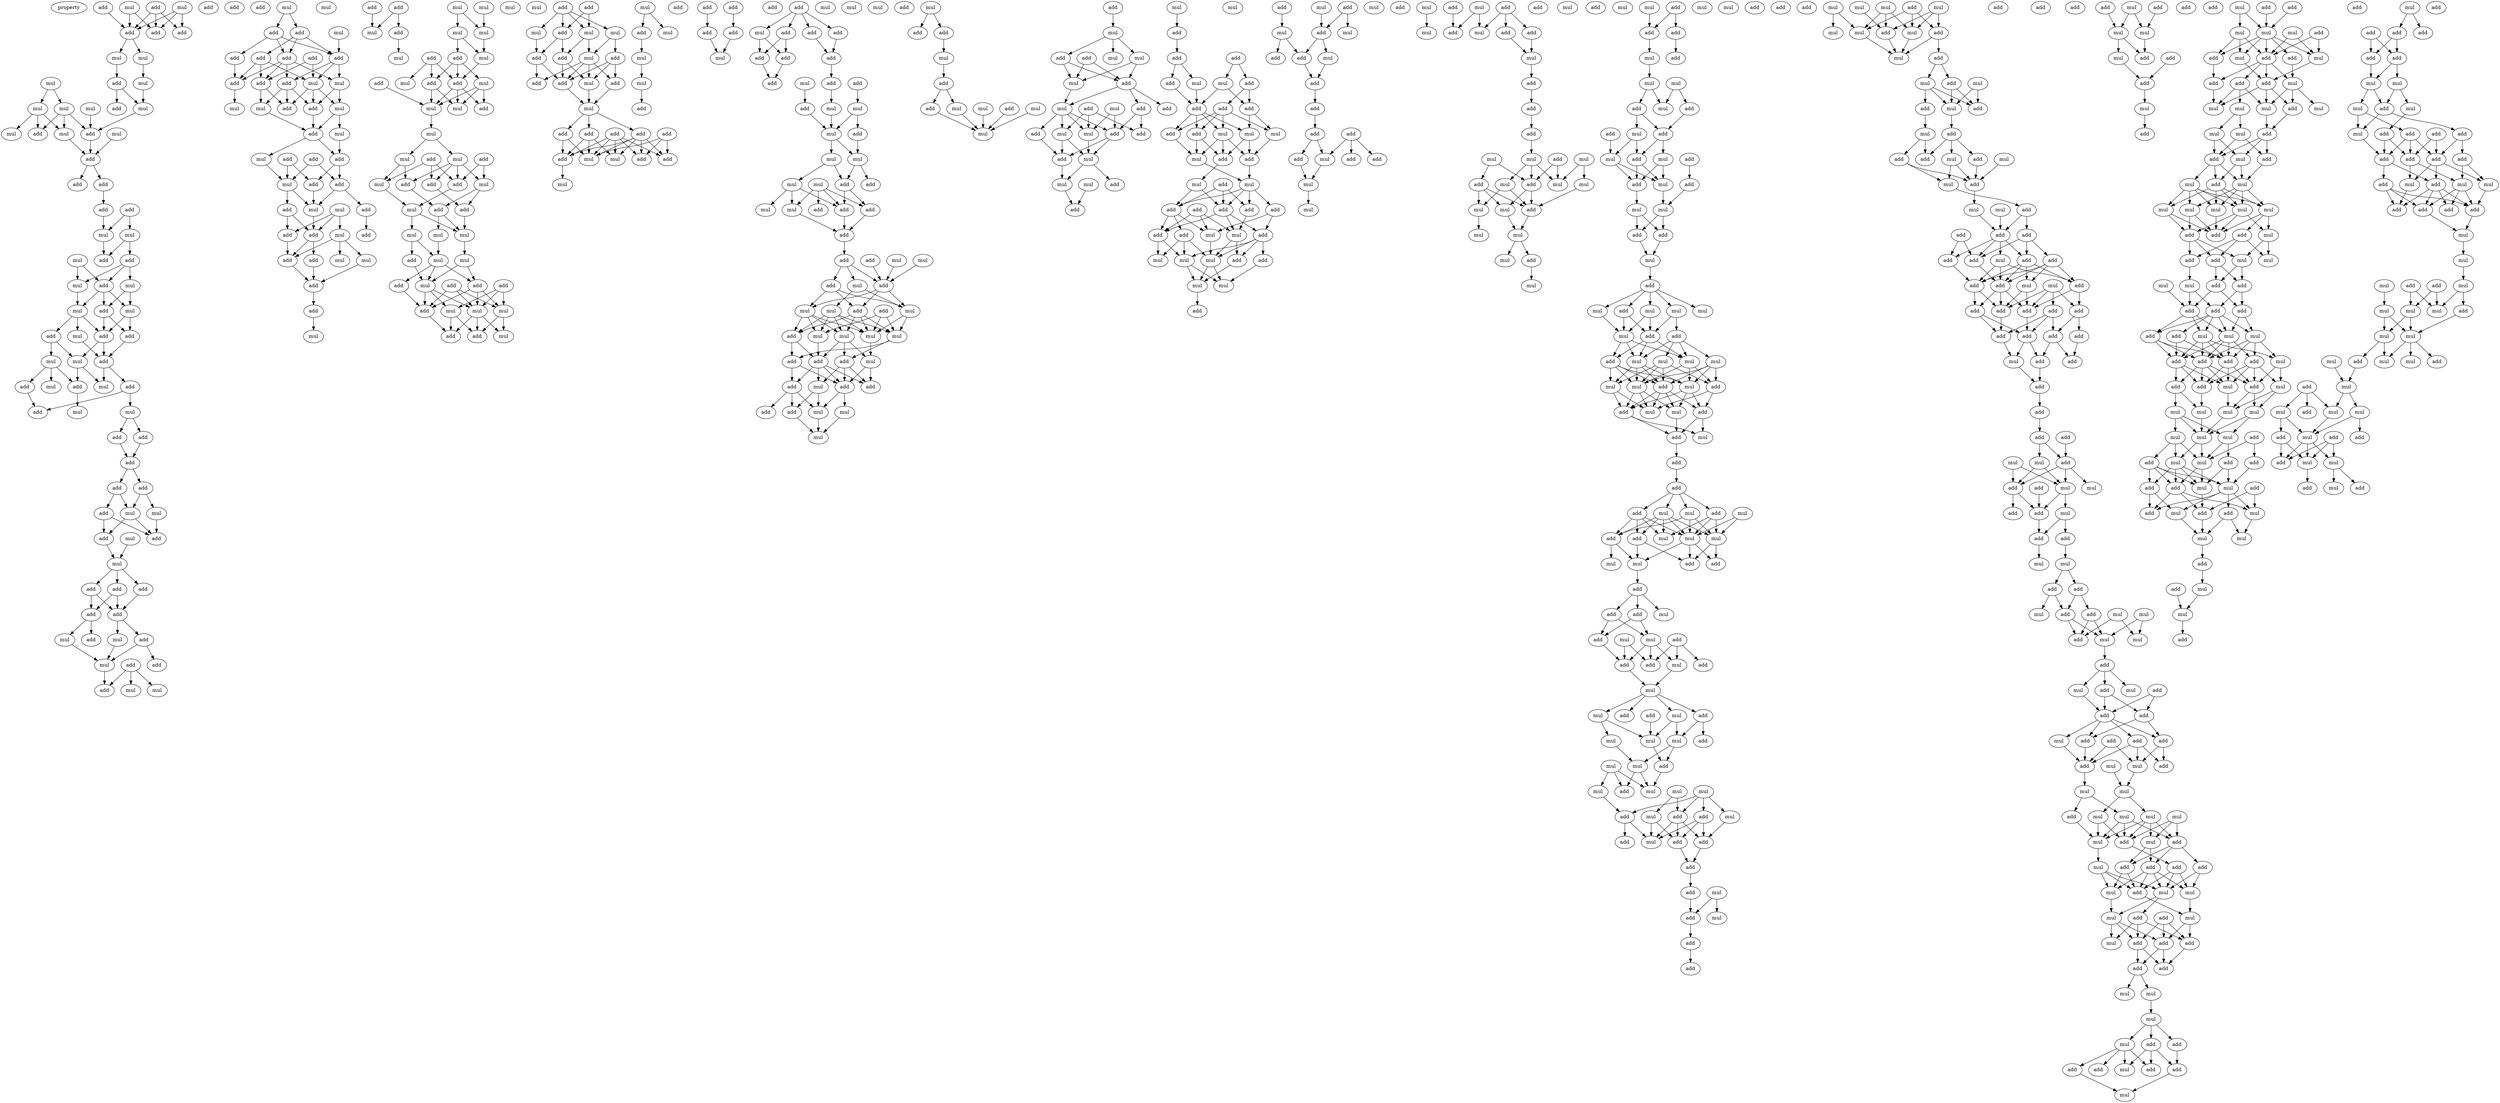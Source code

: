 digraph {
    node [fontcolor=black]
    property [mul=2,lf=1.3]
    0 [ label = mul ];
    1 [ label = mul ];
    2 [ label = add ];
    3 [ label = add ];
    4 [ label = add ];
    5 [ label = add ];
    6 [ label = add ];
    7 [ label = mul ];
    8 [ label = mul ];
    9 [ label = mul ];
    10 [ label = mul ];
    11 [ label = add ];
    12 [ label = mul ];
    13 [ label = mul ];
    14 [ label = mul ];
    15 [ label = mul ];
    16 [ label = add ];
    17 [ label = mul ];
    18 [ label = mul ];
    19 [ label = mul ];
    20 [ label = add ];
    21 [ label = add ];
    22 [ label = add ];
    23 [ label = add ];
    24 [ label = add ];
    25 [ label = add ];
    26 [ label = add ];
    27 [ label = add ];
    28 [ label = mul ];
    29 [ label = mul ];
    30 [ label = add ];
    31 [ label = add ];
    32 [ label = mul ];
    33 [ label = mul ];
    34 [ label = add ];
    35 [ label = mul ];
    36 [ label = add ];
    37 [ label = mul ];
    38 [ label = mul ];
    39 [ label = add ];
    40 [ label = add ];
    41 [ label = mul ];
    42 [ label = add ];
    43 [ label = mul ];
    44 [ label = mul ];
    45 [ label = add ];
    46 [ label = mul ];
    47 [ label = add ];
    48 [ label = mul ];
    49 [ label = add ];
    50 [ label = add ];
    51 [ label = add ];
    52 [ label = mul ];
    53 [ label = mul ];
    54 [ label = add ];
    55 [ label = add ];
    56 [ label = add ];
    57 [ label = add ];
    58 [ label = add ];
    59 [ label = mul ];
    60 [ label = add ];
    61 [ label = mul ];
    62 [ label = mul ];
    63 [ label = add ];
    64 [ label = add ];
    65 [ label = mul ];
    66 [ label = add ];
    67 [ label = add ];
    68 [ label = add ];
    69 [ label = add ];
    70 [ label = add ];
    71 [ label = mul ];
    72 [ label = add ];
    73 [ label = mul ];
    74 [ label = add ];
    75 [ label = add ];
    76 [ label = mul ];
    77 [ label = add ];
    78 [ label = mul ];
    79 [ label = add ];
    80 [ label = add ];
    81 [ label = mul ];
    82 [ label = add ];
    83 [ label = mul ];
    84 [ label = add ];
    85 [ label = mul ];
    86 [ label = add ];
    87 [ label = add ];
    88 [ label = add ];
    89 [ label = add ];
    90 [ label = add ];
    91 [ label = add ];
    92 [ label = add ];
    93 [ label = mul ];
    94 [ label = add ];
    95 [ label = mul ];
    96 [ label = add ];
    97 [ label = add ];
    98 [ label = mul ];
    99 [ label = add ];
    100 [ label = mul ];
    101 [ label = mul ];
    102 [ label = add ];
    103 [ label = mul ];
    104 [ label = add ];
    105 [ label = add ];
    106 [ label = mul ];
    107 [ label = add ];
    108 [ label = add ];
    109 [ label = add ];
    110 [ label = mul ];
    111 [ label = mul ];
    112 [ label = mul ];
    113 [ label = add ];
    114 [ label = add ];
    115 [ label = mul ];
    116 [ label = add ];
    117 [ label = add ];
    118 [ label = add ];
    119 [ label = mul ];
    120 [ label = mul ];
    121 [ label = add ];
    122 [ label = add ];
    123 [ label = mul ];
    124 [ label = add ];
    125 [ label = add ];
    126 [ label = add ];
    127 [ label = add ];
    128 [ label = mul ];
    129 [ label = add ];
    130 [ label = mul ];
    131 [ label = mul ];
    132 [ label = mul ];
    133 [ label = mul ];
    134 [ label = mul ];
    135 [ label = mul ];
    136 [ label = mul ];
    137 [ label = mul ];
    138 [ label = add ];
    139 [ label = add ];
    140 [ label = mul ];
    141 [ label = mul ];
    142 [ label = add ];
    143 [ label = add ];
    144 [ label = add ];
    145 [ label = mul ];
    146 [ label = mul ];
    147 [ label = add ];
    148 [ label = mul ];
    149 [ label = add ];
    150 [ label = add ];
    151 [ label = mul ];
    152 [ label = mul ];
    153 [ label = add ];
    154 [ label = add ];
    155 [ label = mul ];
    156 [ label = mul ];
    157 [ label = add ];
    158 [ label = mul ];
    159 [ label = add ];
    160 [ label = add ];
    161 [ label = mul ];
    162 [ label = mul ];
    163 [ label = mul ];
    164 [ label = mul ];
    165 [ label = add ];
    166 [ label = mul ];
    167 [ label = add ];
    168 [ label = add ];
    169 [ label = mul ];
    170 [ label = add ];
    171 [ label = add ];
    172 [ label = add ];
    173 [ label = mul ];
    174 [ label = mul ];
    175 [ label = mul ];
    176 [ label = mul ];
    177 [ label = add ];
    178 [ label = mul ];
    179 [ label = add ];
    180 [ label = add ];
    181 [ label = add ];
    182 [ label = mul ];
    183 [ label = mul ];
    184 [ label = add ];
    185 [ label = mul ];
    186 [ label = add ];
    187 [ label = add ];
    188 [ label = add ];
    189 [ label = mul ];
    190 [ label = add ];
    191 [ label = add ];
    192 [ label = add ];
    193 [ label = mul ];
    194 [ label = mul ];
    195 [ label = add ];
    196 [ label = add ];
    197 [ label = add ];
    198 [ label = add ];
    199 [ label = add ];
    200 [ label = mul ];
    201 [ label = add ];
    202 [ label = mul ];
    203 [ label = add ];
    204 [ label = add ];
    205 [ label = mul ];
    206 [ label = mul ];
    207 [ label = add ];
    208 [ label = mul ];
    209 [ label = mul ];
    210 [ label = add ];
    211 [ label = mul ];
    212 [ label = add ];
    213 [ label = add ];
    214 [ label = add ];
    215 [ label = add ];
    216 [ label = add ];
    217 [ label = add ];
    218 [ label = mul ];
    219 [ label = add ];
    220 [ label = add ];
    221 [ label = add ];
    222 [ label = mul ];
    223 [ label = add ];
    224 [ label = mul ];
    225 [ label = add ];
    226 [ label = add ];
    227 [ label = add ];
    228 [ label = add ];
    229 [ label = add ];
    230 [ label = add ];
    231 [ label = mul ];
    232 [ label = mul ];
    233 [ label = mul ];
    234 [ label = add ];
    235 [ label = mul ];
    236 [ label = add ];
    237 [ label = mul ];
    238 [ label = mul ];
    239 [ label = mul ];
    240 [ label = mul ];
    241 [ label = mul ];
    242 [ label = add ];
    243 [ label = add ];
    244 [ label = add ];
    245 [ label = add ];
    246 [ label = add ];
    247 [ label = mul ];
    248 [ label = mul ];
    249 [ label = add ];
    250 [ label = add ];
    251 [ label = add ];
    252 [ label = mul ];
    253 [ label = mul ];
    254 [ label = add ];
    255 [ label = mul ];
    256 [ label = add ];
    257 [ label = mul ];
    258 [ label = mul ];
    259 [ label = add ];
    260 [ label = mul ];
    261 [ label = add ];
    262 [ label = mul ];
    263 [ label = mul ];
    264 [ label = add ];
    265 [ label = mul ];
    266 [ label = mul ];
    267 [ label = add ];
    268 [ label = add ];
    269 [ label = mul ];
    270 [ label = add ];
    271 [ label = add ];
    272 [ label = add ];
    273 [ label = mul ];
    274 [ label = add ];
    275 [ label = mul ];
    276 [ label = mul ];
    277 [ label = mul ];
    278 [ label = add ];
    279 [ label = add ];
    280 [ label = mul ];
    281 [ label = add ];
    282 [ label = mul ];
    283 [ label = add ];
    284 [ label = add ];
    285 [ label = mul ];
    286 [ label = add ];
    287 [ label = add ];
    288 [ label = mul ];
    289 [ label = mul ];
    290 [ label = add ];
    291 [ label = mul ];
    292 [ label = mul ];
    293 [ label = add ];
    294 [ label = mul ];
    295 [ label = add ];
    296 [ label = mul ];
    297 [ label = mul ];
    298 [ label = add ];
    299 [ label = mul ];
    300 [ label = add ];
    301 [ label = add ];
    302 [ label = add ];
    303 [ label = mul ];
    304 [ label = mul ];
    305 [ label = add ];
    306 [ label = add ];
    307 [ label = mul ];
    308 [ label = add ];
    309 [ label = add ];
    310 [ label = mul ];
    311 [ label = add ];
    312 [ label = mul ];
    313 [ label = add ];
    314 [ label = mul ];
    315 [ label = mul ];
    316 [ label = mul ];
    317 [ label = add ];
    318 [ label = add ];
    319 [ label = add ];
    320 [ label = add ];
    321 [ label = add ];
    322 [ label = add ];
    323 [ label = mul ];
    324 [ label = mul ];
    325 [ label = add ];
    326 [ label = add ];
    327 [ label = add ];
    328 [ label = add ];
    329 [ label = mul ];
    330 [ label = mul ];
    331 [ label = mul ];
    332 [ label = add ];
    333 [ label = mul ];
    334 [ label = mul ];
    335 [ label = add ];
    336 [ label = add ];
    337 [ label = add ];
    338 [ label = mul ];
    339 [ label = mul ];
    340 [ label = add ];
    341 [ label = add ];
    342 [ label = add ];
    343 [ label = add ];
    344 [ label = add ];
    345 [ label = add ];
    346 [ label = mul ];
    347 [ label = add ];
    348 [ label = add ];
    349 [ label = mul ];
    350 [ label = mul ];
    351 [ label = add ];
    352 [ label = mul ];
    353 [ label = add ];
    354 [ label = mul ];
    355 [ label = mul ];
    356 [ label = mul ];
    357 [ label = add ];
    358 [ label = mul ];
    359 [ label = add ];
    360 [ label = add ];
    361 [ label = add ];
    362 [ label = mul ];
    363 [ label = mul ];
    364 [ label = mul ];
    365 [ label = add ];
    366 [ label = add ];
    367 [ label = mul ];
    368 [ label = add ];
    369 [ label = add ];
    370 [ label = add ];
    371 [ label = add ];
    372 [ label = add ];
    373 [ label = add ];
    374 [ label = mul ];
    375 [ label = add ];
    376 [ label = add ];
    377 [ label = mul ];
    378 [ label = mul ];
    379 [ label = mul ];
    380 [ label = mul ];
    381 [ label = add ];
    382 [ label = add ];
    383 [ label = mul ];
    384 [ label = add ];
    385 [ label = mul ];
    386 [ label = add ];
    387 [ label = add ];
    388 [ label = mul ];
    389 [ label = add ];
    390 [ label = add ];
    391 [ label = mul ];
    392 [ label = add ];
    393 [ label = add ];
    394 [ label = add ];
    395 [ label = mul ];
    396 [ label = mul ];
    397 [ label = mul ];
    398 [ label = add ];
    399 [ label = mul ];
    400 [ label = mul ];
    401 [ label = mul ];
    402 [ label = add ];
    403 [ label = add ];
    404 [ label = mul ];
    405 [ label = mul ];
    406 [ label = add ];
    407 [ label = mul ];
    408 [ label = mul ];
    409 [ label = mul ];
    410 [ label = add ];
    411 [ label = mul ];
    412 [ label = mul ];
    413 [ label = mul ];
    414 [ label = add ];
    415 [ label = add ];
    416 [ label = add ];
    417 [ label = add ];
    418 [ label = mul ];
    419 [ label = mul ];
    420 [ label = mul ];
    421 [ label = mul ];
    422 [ label = add ];
    423 [ label = add ];
    424 [ label = add ];
    425 [ label = mul ];
    426 [ label = add ];
    427 [ label = add ];
    428 [ label = mul ];
    429 [ label = add ];
    430 [ label = mul ];
    431 [ label = add ];
    432 [ label = mul ];
    433 [ label = add ];
    434 [ label = mul ];
    435 [ label = mul ];
    436 [ label = add ];
    437 [ label = add ];
    438 [ label = mul ];
    439 [ label = add ];
    440 [ label = mul ];
    441 [ label = mul ];
    442 [ label = mul ];
    443 [ label = add ];
    444 [ label = mul ];
    445 [ label = add ];
    446 [ label = add ];
    447 [ label = mul ];
    448 [ label = mul ];
    449 [ label = mul ];
    450 [ label = add ];
    451 [ label = mul ];
    452 [ label = mul ];
    453 [ label = add ];
    454 [ label = add ];
    455 [ label = mul ];
    456 [ label = mul ];
    457 [ label = mul ];
    458 [ label = add ];
    459 [ label = mul ];
    460 [ label = mul ];
    461 [ label = add ];
    462 [ label = mul ];
    463 [ label = add ];
    464 [ label = add ];
    465 [ label = add ];
    466 [ label = add ];
    467 [ label = mul ];
    468 [ label = mul ];
    469 [ label = mul ];
    470 [ label = add ];
    471 [ label = add ];
    472 [ label = mul ];
    473 [ label = mul ];
    474 [ label = add ];
    475 [ label = mul ];
    476 [ label = mul ];
    477 [ label = add ];
    478 [ label = mul ];
    479 [ label = add ];
    480 [ label = add ];
    481 [ label = add ];
    482 [ label = add ];
    483 [ label = mul ];
    484 [ label = mul ];
    485 [ label = add ];
    486 [ label = mul ];
    487 [ label = add ];
    488 [ label = add ];
    489 [ label = mul ];
    490 [ label = add ];
    491 [ label = add ];
    492 [ label = mul ];
    493 [ label = add ];
    494 [ label = mul ];
    495 [ label = mul ];
    496 [ label = add ];
    497 [ label = add ];
    498 [ label = mul ];
    499 [ label = mul ];
    500 [ label = mul ];
    501 [ label = add ];
    502 [ label = add ];
    503 [ label = mul ];
    504 [ label = mul ];
    505 [ label = mul ];
    506 [ label = add ];
    507 [ label = mul ];
    508 [ label = mul ];
    509 [ label = mul ];
    510 [ label = mul ];
    511 [ label = mul ];
    512 [ label = add ];
    513 [ label = add ];
    514 [ label = add ];
    515 [ label = add ];
    516 [ label = mul ];
    517 [ label = mul ];
    518 [ label = add ];
    519 [ label = add ];
    520 [ label = add ];
    521 [ label = mul ];
    522 [ label = add ];
    523 [ label = add ];
    524 [ label = mul ];
    525 [ label = add ];
    526 [ label = mul ];
    527 [ label = add ];
    528 [ label = add ];
    529 [ label = add ];
    530 [ label = add ];
    531 [ label = mul ];
    532 [ label = mul ];
    533 [ label = mul ];
    534 [ label = add ];
    535 [ label = mul ];
    536 [ label = mul ];
    537 [ label = mul ];
    538 [ label = add ];
    539 [ label = mul ];
    540 [ label = add ];
    541 [ label = mul ];
    542 [ label = add ];
    543 [ label = add ];
    544 [ label = mul ];
    545 [ label = mul ];
    546 [ label = mul ];
    547 [ label = add ];
    548 [ label = add ];
    549 [ label = add ];
    550 [ label = mul ];
    551 [ label = add ];
    552 [ label = mul ];
    553 [ label = mul ];
    554 [ label = add ];
    555 [ label = add ];
    556 [ label = add ];
    557 [ label = mul ];
    558 [ label = mul ];
    559 [ label = add ];
    560 [ label = mul ];
    561 [ label = add ];
    562 [ label = add ];
    563 [ label = add ];
    564 [ label = add ];
    565 [ label = mul ];
    566 [ label = add ];
    567 [ label = add ];
    568 [ label = add ];
    569 [ label = add ];
    570 [ label = mul ];
    571 [ label = add ];
    572 [ label = add ];
    573 [ label = mul ];
    574 [ label = add ];
    575 [ label = add ];
    576 [ label = add ];
    577 [ label = add ];
    578 [ label = add ];
    579 [ label = add ];
    580 [ label = add ];
    581 [ label = add ];
    582 [ label = add ];
    583 [ label = add ];
    584 [ label = mul ];
    585 [ label = add ];
    586 [ label = add ];
    587 [ label = add ];
    588 [ label = add ];
    589 [ label = add ];
    590 [ label = add ];
    591 [ label = mul ];
    592 [ label = add ];
    593 [ label = mul ];
    594 [ label = add ];
    595 [ label = add ];
    596 [ label = mul ];
    597 [ label = mul ];
    598 [ label = mul ];
    599 [ label = add ];
    600 [ label = add ];
    601 [ label = add ];
    602 [ label = add ];
    603 [ label = mul ];
    604 [ label = mul ];
    605 [ label = add ];
    606 [ label = add ];
    607 [ label = mul ];
    608 [ label = add ];
    609 [ label = add ];
    610 [ label = mul ];
    611 [ label = mul ];
    612 [ label = mul ];
    613 [ label = add ];
    614 [ label = mul ];
    615 [ label = add ];
    616 [ label = mul ];
    617 [ label = add ];
    618 [ label = mul ];
    619 [ label = add ];
    620 [ label = add ];
    621 [ label = add ];
    622 [ label = add ];
    623 [ label = add ];
    624 [ label = mul ];
    625 [ label = add ];
    626 [ label = add ];
    627 [ label = add ];
    628 [ label = mul ];
    629 [ label = mul ];
    630 [ label = add ];
    631 [ label = add ];
    632 [ label = mul ];
    633 [ label = mul ];
    634 [ label = add ];
    635 [ label = mul ];
    636 [ label = mul ];
    637 [ label = mul ];
    638 [ label = mul ];
    639 [ label = add ];
    640 [ label = mul ];
    641 [ label = mul ];
    642 [ label = add ];
    643 [ label = mul ];
    644 [ label = add ];
    645 [ label = add ];
    646 [ label = add ];
    647 [ label = add ];
    648 [ label = mul ];
    649 [ label = mul ];
    650 [ label = add ];
    651 [ label = mul ];
    652 [ label = add ];
    653 [ label = mul ];
    654 [ label = mul ];
    655 [ label = add ];
    656 [ label = mul ];
    657 [ label = add ];
    658 [ label = add ];
    659 [ label = add ];
    660 [ label = add ];
    661 [ label = add ];
    662 [ label = mul ];
    663 [ label = mul ];
    664 [ label = add ];
    665 [ label = mul ];
    666 [ label = add ];
    667 [ label = mul ];
    668 [ label = add ];
    669 [ label = add ];
    670 [ label = add ];
    671 [ label = add ];
    672 [ label = mul ];
    673 [ label = add ];
    674 [ label = mul ];
    675 [ label = add ];
    676 [ label = mul ];
    677 [ label = add ];
    678 [ label = mul ];
    679 [ label = mul ];
    680 [ label = mul ];
    681 [ label = add ];
    682 [ label = add ];
    683 [ label = add ];
    684 [ label = add ];
    685 [ label = mul ];
    686 [ label = add ];
    687 [ label = add ];
    688 [ label = add ];
    689 [ label = mul ];
    690 [ label = add ];
    691 [ label = mul ];
    692 [ label = mul ];
    693 [ label = mul ];
    694 [ label = add ];
    695 [ label = add ];
    696 [ label = mul ];
    697 [ label = add ];
    698 [ label = mul ];
    699 [ label = add ];
    700 [ label = add ];
    701 [ label = add ];
    702 [ label = mul ];
    703 [ label = add ];
    704 [ label = mul ];
    705 [ label = mul ];
    706 [ label = mul ];
    707 [ label = add ];
    708 [ label = mul ];
    709 [ label = add ];
    710 [ label = mul ];
    711 [ label = mul ];
    712 [ label = add ];
    713 [ label = mul ];
    714 [ label = add ];
    715 [ label = add ];
    716 [ label = mul ];
    717 [ label = mul ];
    718 [ label = mul ];
    719 [ label = mul ];
    720 [ label = mul ];
    721 [ label = mul ];
    722 [ label = mul ];
    723 [ label = mul ];
    724 [ label = add ];
    725 [ label = add ];
    726 [ label = add ];
    727 [ label = mul ];
    728 [ label = add ];
    729 [ label = add ];
    730 [ label = mul ];
    731 [ label = add ];
    732 [ label = mul ];
    733 [ label = mul ];
    734 [ label = add ];
    735 [ label = add ];
    736 [ label = add ];
    737 [ label = add ];
    738 [ label = add ];
    739 [ label = mul ];
    740 [ label = mul ];
    741 [ label = mul ];
    742 [ label = add ];
    743 [ label = add ];
    744 [ label = add ];
    745 [ label = add ];
    746 [ label = mul ];
    747 [ label = add ];
    748 [ label = add ];
    749 [ label = add ];
    750 [ label = add ];
    751 [ label = mul ];
    752 [ label = mul ];
    753 [ label = mul ];
    754 [ label = mul ];
    755 [ label = mul ];
    756 [ label = mul ];
    757 [ label = mul ];
    758 [ label = mul ];
    759 [ label = add ];
    760 [ label = mul ];
    761 [ label = add ];
    762 [ label = mul ];
    763 [ label = add ];
    764 [ label = mul ];
    765 [ label = add ];
    766 [ label = add ];
    767 [ label = add ];
    768 [ label = add ];
    769 [ label = mul ];
    770 [ label = mul ];
    771 [ label = add ];
    772 [ label = mul ];
    773 [ label = mul ];
    774 [ label = add ];
    775 [ label = add ];
    776 [ label = mul ];
    777 [ label = mul ];
    778 [ label = add ];
    779 [ label = add ];
    780 [ label = add ];
    781 [ label = mul ];
    782 [ label = mul ];
    783 [ label = mul ];
    784 [ label = add ];
    785 [ label = add ];
    786 [ label = add ];
    787 [ label = add ];
    788 [ label = add ];
    789 [ label = add ];
    790 [ label = mul ];
    791 [ label = mul ];
    792 [ label = mul ];
    793 [ label = add ];
    794 [ label = mul ];
    795 [ label = add ];
    796 [ label = add ];
    797 [ label = add ];
    798 [ label = mul ];
    799 [ label = add ];
    800 [ label = add ];
    801 [ label = add ];
    802 [ label = add ];
    803 [ label = add ];
    804 [ label = add ];
    805 [ label = mul ];
    806 [ label = mul ];
    807 [ label = mul ];
    808 [ label = add ];
    809 [ label = add ];
    810 [ label = add ];
    811 [ label = add ];
    812 [ label = add ];
    813 [ label = mul ];
    814 [ label = mul ];
    815 [ label = mul ];
    816 [ label = mul ];
    817 [ label = add ];
    818 [ label = add ];
    819 [ label = mul ];
    820 [ label = add ];
    821 [ label = mul ];
    822 [ label = mul ];
    823 [ label = mul ];
    824 [ label = mul ];
    825 [ label = add ];
    826 [ label = mul ];
    827 [ label = add ];
    828 [ label = mul ];
    829 [ label = mul ];
    830 [ label = add ];
    831 [ label = mul ];
    832 [ label = mul ];
    833 [ label = add ];
    834 [ label = mul ];
    835 [ label = mul ];
    836 [ label = mul ];
    837 [ label = add ];
    838 [ label = add ];
    839 [ label = add ];
    840 [ label = mul ];
    841 [ label = mul ];
    842 [ label = add ];
    843 [ label = add ];
    844 [ label = add ];
    845 [ label = add ];
    846 [ label = mul ];
    0 -> 5 [ name = 0 ];
    0 -> 6 [ name = 1 ];
    1 -> 4 [ name = 2 ];
    1 -> 5 [ name = 3 ];
    1 -> 6 [ name = 4 ];
    2 -> 4 [ name = 5 ];
    2 -> 5 [ name = 6 ];
    2 -> 6 [ name = 7 ];
    3 -> 5 [ name = 8 ];
    5 -> 7 [ name = 9 ];
    5 -> 8 [ name = 10 ];
    7 -> 10 [ name = 11 ];
    8 -> 11 [ name = 12 ];
    9 -> 12 [ name = 13 ];
    9 -> 15 [ name = 14 ];
    10 -> 14 [ name = 15 ];
    11 -> 14 [ name = 16 ];
    11 -> 16 [ name = 17 ];
    12 -> 19 [ name = 18 ];
    12 -> 20 [ name = 19 ];
    12 -> 21 [ name = 20 ];
    13 -> 20 [ name = 21 ];
    14 -> 20 [ name = 22 ];
    15 -> 17 [ name = 23 ];
    15 -> 19 [ name = 24 ];
    15 -> 21 [ name = 25 ];
    18 -> 22 [ name = 26 ];
    19 -> 22 [ name = 27 ];
    20 -> 22 [ name = 28 ];
    22 -> 23 [ name = 29 ];
    22 -> 24 [ name = 30 ];
    24 -> 26 [ name = 31 ];
    25 -> 28 [ name = 32 ];
    25 -> 29 [ name = 33 ];
    26 -> 29 [ name = 34 ];
    28 -> 30 [ name = 35 ];
    28 -> 31 [ name = 36 ];
    29 -> 31 [ name = 37 ];
    30 -> 33 [ name = 38 ];
    30 -> 34 [ name = 39 ];
    30 -> 35 [ name = 40 ];
    32 -> 33 [ name = 41 ];
    32 -> 34 [ name = 42 ];
    33 -> 38 [ name = 43 ];
    34 -> 36 [ name = 44 ];
    34 -> 37 [ name = 45 ];
    34 -> 38 [ name = 46 ];
    35 -> 36 [ name = 47 ];
    35 -> 37 [ name = 48 ];
    36 -> 40 [ name = 49 ];
    36 -> 42 [ name = 50 ];
    37 -> 40 [ name = 51 ];
    37 -> 42 [ name = 52 ];
    38 -> 39 [ name = 53 ];
    38 -> 40 [ name = 54 ];
    38 -> 41 [ name = 55 ];
    39 -> 43 [ name = 56 ];
    39 -> 44 [ name = 57 ];
    40 -> 44 [ name = 58 ];
    40 -> 45 [ name = 59 ];
    41 -> 45 [ name = 60 ];
    42 -> 45 [ name = 61 ];
    43 -> 47 [ name = 62 ];
    43 -> 48 [ name = 63 ];
    43 -> 50 [ name = 64 ];
    44 -> 46 [ name = 65 ];
    44 -> 50 [ name = 66 ];
    45 -> 46 [ name = 67 ];
    45 -> 49 [ name = 68 ];
    47 -> 51 [ name = 69 ];
    49 -> 51 [ name = 70 ];
    49 -> 52 [ name = 71 ];
    50 -> 53 [ name = 72 ];
    52 -> 54 [ name = 73 ];
    52 -> 55 [ name = 74 ];
    54 -> 56 [ name = 75 ];
    55 -> 56 [ name = 76 ];
    56 -> 57 [ name = 77 ];
    56 -> 58 [ name = 78 ];
    57 -> 59 [ name = 79 ];
    57 -> 61 [ name = 80 ];
    58 -> 59 [ name = 81 ];
    58 -> 60 [ name = 82 ];
    59 -> 63 [ name = 83 ];
    59 -> 64 [ name = 84 ];
    60 -> 63 [ name = 85 ];
    60 -> 64 [ name = 86 ];
    61 -> 64 [ name = 87 ];
    62 -> 65 [ name = 88 ];
    63 -> 65 [ name = 89 ];
    65 -> 66 [ name = 90 ];
    65 -> 67 [ name = 91 ];
    65 -> 68 [ name = 92 ];
    66 -> 69 [ name = 93 ];
    66 -> 70 [ name = 94 ];
    67 -> 69 [ name = 95 ];
    67 -> 70 [ name = 96 ];
    68 -> 70 [ name = 97 ];
    69 -> 71 [ name = 98 ];
    69 -> 74 [ name = 99 ];
    70 -> 72 [ name = 100 ];
    70 -> 73 [ name = 101 ];
    71 -> 76 [ name = 102 ];
    72 -> 76 [ name = 103 ];
    72 -> 77 [ name = 104 ];
    73 -> 76 [ name = 105 ];
    75 -> 78 [ name = 106 ];
    75 -> 79 [ name = 107 ];
    75 -> 81 [ name = 108 ];
    76 -> 79 [ name = 109 ];
    83 -> 84 [ name = 110 ];
    83 -> 86 [ name = 111 ];
    84 -> 87 [ name = 112 ];
    84 -> 88 [ name = 113 ];
    84 -> 89 [ name = 114 ];
    85 -> 89 [ name = 115 ];
    86 -> 87 [ name = 116 ];
    86 -> 89 [ name = 117 ];
    86 -> 90 [ name = 118 ];
    87 -> 92 [ name = 119 ];
    87 -> 93 [ name = 120 ];
    87 -> 94 [ name = 121 ];
    87 -> 96 [ name = 122 ];
    88 -> 94 [ name = 123 ];
    89 -> 93 [ name = 124 ];
    89 -> 95 [ name = 125 ];
    89 -> 96 [ name = 126 ];
    90 -> 92 [ name = 127 ];
    90 -> 94 [ name = 128 ];
    90 -> 95 [ name = 129 ];
    91 -> 92 [ name = 130 ];
    91 -> 95 [ name = 131 ];
    92 -> 99 [ name = 132 ];
    92 -> 100 [ name = 133 ];
    93 -> 97 [ name = 134 ];
    93 -> 101 [ name = 135 ];
    94 -> 98 [ name = 136 ];
    95 -> 97 [ name = 137 ];
    95 -> 99 [ name = 138 ];
    95 -> 101 [ name = 139 ];
    96 -> 97 [ name = 140 ];
    96 -> 99 [ name = 141 ];
    96 -> 100 [ name = 142 ];
    97 -> 102 [ name = 143 ];
    100 -> 102 [ name = 144 ];
    101 -> 102 [ name = 145 ];
    101 -> 103 [ name = 146 ];
    102 -> 106 [ name = 147 ];
    102 -> 107 [ name = 148 ];
    103 -> 107 [ name = 149 ];
    104 -> 109 [ name = 150 ];
    104 -> 110 [ name = 151 ];
    105 -> 108 [ name = 152 ];
    105 -> 110 [ name = 153 ];
    106 -> 110 [ name = 154 ];
    107 -> 108 [ name = 155 ];
    107 -> 109 [ name = 156 ];
    108 -> 112 [ name = 157 ];
    109 -> 112 [ name = 158 ];
    109 -> 114 [ name = 159 ];
    110 -> 112 [ name = 160 ];
    110 -> 113 [ name = 161 ];
    111 -> 115 [ name = 162 ];
    111 -> 116 [ name = 163 ];
    111 -> 118 [ name = 164 ];
    112 -> 116 [ name = 165 ];
    113 -> 116 [ name = 166 ];
    113 -> 118 [ name = 167 ];
    114 -> 117 [ name = 168 ];
    115 -> 119 [ name = 169 ];
    115 -> 120 [ name = 170 ];
    115 -> 121 [ name = 171 ];
    116 -> 121 [ name = 172 ];
    116 -> 122 [ name = 173 ];
    118 -> 121 [ name = 174 ];
    120 -> 124 [ name = 175 ];
    121 -> 124 [ name = 176 ];
    122 -> 124 [ name = 177 ];
    124 -> 127 [ name = 178 ];
    125 -> 128 [ name = 179 ];
    125 -> 129 [ name = 180 ];
    126 -> 128 [ name = 181 ];
    127 -> 130 [ name = 182 ];
    129 -> 131 [ name = 183 ];
    132 -> 134 [ name = 184 ];
    132 -> 135 [ name = 185 ];
    133 -> 134 [ name = 186 ];
    134 -> 137 [ name = 187 ];
    135 -> 137 [ name = 188 ];
    135 -> 139 [ name = 189 ];
    137 -> 144 [ name = 190 ];
    138 -> 141 [ name = 191 ];
    138 -> 143 [ name = 192 ];
    138 -> 144 [ name = 193 ];
    139 -> 140 [ name = 194 ];
    139 -> 143 [ name = 195 ];
    139 -> 144 [ name = 196 ];
    140 -> 145 [ name = 197 ];
    140 -> 146 [ name = 198 ];
    140 -> 147 [ name = 199 ];
    142 -> 145 [ name = 200 ];
    143 -> 145 [ name = 201 ];
    143 -> 146 [ name = 202 ];
    144 -> 145 [ name = 203 ];
    144 -> 146 [ name = 204 ];
    144 -> 147 [ name = 205 ];
    145 -> 148 [ name = 206 ];
    148 -> 151 [ name = 207 ];
    148 -> 152 [ name = 208 ];
    149 -> 154 [ name = 209 ];
    149 -> 156 [ name = 210 ];
    150 -> 153 [ name = 211 ];
    150 -> 154 [ name = 212 ];
    150 -> 155 [ name = 213 ];
    151 -> 155 [ name = 214 ];
    151 -> 157 [ name = 215 ];
    152 -> 153 [ name = 216 ];
    152 -> 154 [ name = 217 ];
    152 -> 156 [ name = 218 ];
    152 -> 157 [ name = 219 ];
    153 -> 160 [ name = 220 ];
    154 -> 158 [ name = 221 ];
    155 -> 158 [ name = 222 ];
    156 -> 159 [ name = 223 ];
    156 -> 160 [ name = 224 ];
    157 -> 159 [ name = 225 ];
    158 -> 161 [ name = 226 ];
    158 -> 162 [ name = 227 ];
    159 -> 162 [ name = 228 ];
    159 -> 163 [ name = 229 ];
    160 -> 162 [ name = 230 ];
    161 -> 165 [ name = 231 ];
    161 -> 166 [ name = 232 ];
    162 -> 164 [ name = 233 ];
    163 -> 166 [ name = 234 ];
    164 -> 169 [ name = 235 ];
    164 -> 171 [ name = 236 ];
    165 -> 169 [ name = 237 ];
    166 -> 167 [ name = 238 ];
    166 -> 169 [ name = 239 ];
    166 -> 171 [ name = 240 ];
    167 -> 172 [ name = 241 ];
    168 -> 173 [ name = 242 ];
    168 -> 174 [ name = 243 ];
    168 -> 175 [ name = 244 ];
    169 -> 172 [ name = 245 ];
    169 -> 174 [ name = 246 ];
    169 -> 175 [ name = 247 ];
    170 -> 172 [ name = 248 ];
    170 -> 173 [ name = 249 ];
    170 -> 175 [ name = 250 ];
    171 -> 172 [ name = 251 ];
    171 -> 173 [ name = 252 ];
    171 -> 175 [ name = 253 ];
    172 -> 179 [ name = 254 ];
    173 -> 176 [ name = 255 ];
    173 -> 177 [ name = 256 ];
    174 -> 177 [ name = 257 ];
    174 -> 179 [ name = 258 ];
    175 -> 176 [ name = 259 ];
    175 -> 177 [ name = 260 ];
    175 -> 179 [ name = 261 ];
    180 -> 182 [ name = 262 ];
    180 -> 183 [ name = 263 ];
    180 -> 184 [ name = 264 ];
    180 -> 185 [ name = 265 ];
    181 -> 183 [ name = 266 ];
    181 -> 184 [ name = 267 ];
    182 -> 186 [ name = 268 ];
    182 -> 189 [ name = 269 ];
    183 -> 187 [ name = 270 ];
    183 -> 189 [ name = 271 ];
    184 -> 187 [ name = 272 ];
    184 -> 188 [ name = 273 ];
    185 -> 188 [ name = 274 ];
    186 -> 190 [ name = 275 ];
    186 -> 192 [ name = 276 ];
    186 -> 193 [ name = 277 ];
    187 -> 192 [ name = 278 ];
    187 -> 193 [ name = 279 ];
    188 -> 191 [ name = 280 ];
    188 -> 192 [ name = 281 ];
    189 -> 190 [ name = 282 ];
    189 -> 191 [ name = 283 ];
    189 -> 192 [ name = 284 ];
    189 -> 193 [ name = 285 ];
    190 -> 194 [ name = 286 ];
    192 -> 194 [ name = 287 ];
    193 -> 194 [ name = 288 ];
    194 -> 195 [ name = 289 ];
    194 -> 197 [ name = 290 ];
    194 -> 199 [ name = 291 ];
    195 -> 200 [ name = 292 ];
    195 -> 202 [ name = 293 ];
    195 -> 204 [ name = 294 ];
    196 -> 201 [ name = 295 ];
    196 -> 202 [ name = 296 ];
    196 -> 203 [ name = 297 ];
    197 -> 202 [ name = 298 ];
    197 -> 204 [ name = 299 ];
    198 -> 200 [ name = 300 ];
    198 -> 201 [ name = 301 ];
    198 -> 202 [ name = 302 ];
    198 -> 203 [ name = 303 ];
    198 -> 204 [ name = 304 ];
    199 -> 200 [ name = 305 ];
    199 -> 201 [ name = 306 ];
    199 -> 202 [ name = 307 ];
    199 -> 203 [ name = 308 ];
    199 -> 204 [ name = 309 ];
    204 -> 205 [ name = 310 ];
    206 -> 207 [ name = 311 ];
    206 -> 208 [ name = 312 ];
    207 -> 209 [ name = 313 ];
    209 -> 211 [ name = 314 ];
    211 -> 213 [ name = 315 ];
    212 -> 216 [ name = 316 ];
    215 -> 217 [ name = 317 ];
    216 -> 218 [ name = 318 ];
    217 -> 218 [ name = 319 ];
    219 -> 220 [ name = 320 ];
    219 -> 221 [ name = 321 ];
    219 -> 222 [ name = 322 ];
    219 -> 223 [ name = 323 ];
    220 -> 225 [ name = 324 ];
    220 -> 226 [ name = 325 ];
    221 -> 227 [ name = 326 ];
    222 -> 225 [ name = 327 ];
    222 -> 226 [ name = 328 ];
    223 -> 227 [ name = 329 ];
    225 -> 228 [ name = 330 ];
    226 -> 228 [ name = 331 ];
    227 -> 229 [ name = 332 ];
    229 -> 232 [ name = 333 ];
    230 -> 233 [ name = 334 ];
    231 -> 234 [ name = 335 ];
    232 -> 235 [ name = 336 ];
    233 -> 235 [ name = 337 ];
    233 -> 236 [ name = 338 ];
    234 -> 235 [ name = 339 ];
    235 -> 238 [ name = 340 ];
    235 -> 239 [ name = 341 ];
    236 -> 239 [ name = 342 ];
    238 -> 240 [ name = 343 ];
    238 -> 242 [ name = 344 ];
    239 -> 242 [ name = 345 ];
    239 -> 243 [ name = 346 ];
    240 -> 246 [ name = 347 ];
    240 -> 247 [ name = 348 ];
    240 -> 248 [ name = 349 ];
    241 -> 244 [ name = 350 ];
    241 -> 245 [ name = 351 ];
    241 -> 246 [ name = 352 ];
    241 -> 248 [ name = 353 ];
    242 -> 245 [ name = 354 ];
    242 -> 246 [ name = 355 ];
    245 -> 249 [ name = 356 ];
    246 -> 249 [ name = 357 ];
    248 -> 249 [ name = 358 ];
    249 -> 251 [ name = 359 ];
    250 -> 256 [ name = 360 ];
    251 -> 254 [ name = 361 ];
    251 -> 255 [ name = 362 ];
    251 -> 256 [ name = 363 ];
    252 -> 256 [ name = 364 ];
    253 -> 256 [ name = 365 ];
    254 -> 258 [ name = 366 ];
    254 -> 260 [ name = 367 ];
    254 -> 261 [ name = 368 ];
    255 -> 257 [ name = 369 ];
    255 -> 260 [ name = 370 ];
    256 -> 258 [ name = 371 ];
    256 -> 260 [ name = 372 ];
    256 -> 261 [ name = 373 ];
    257 -> 262 [ name = 374 ];
    257 -> 263 [ name = 375 ];
    257 -> 264 [ name = 376 ];
    257 -> 265 [ name = 377 ];
    257 -> 266 [ name = 378 ];
    258 -> 262 [ name = 379 ];
    258 -> 264 [ name = 380 ];
    258 -> 265 [ name = 381 ];
    258 -> 266 [ name = 382 ];
    259 -> 262 [ name = 383 ];
    259 -> 263 [ name = 384 ];
    259 -> 265 [ name = 385 ];
    260 -> 263 [ name = 386 ];
    260 -> 265 [ name = 387 ];
    261 -> 263 [ name = 388 ];
    261 -> 264 [ name = 389 ];
    261 -> 265 [ name = 390 ];
    261 -> 266 [ name = 391 ];
    262 -> 270 [ name = 392 ];
    263 -> 267 [ name = 393 ];
    263 -> 268 [ name = 394 ];
    264 -> 268 [ name = 395 ];
    264 -> 270 [ name = 396 ];
    265 -> 269 [ name = 397 ];
    266 -> 267 [ name = 398 ];
    266 -> 269 [ name = 399 ];
    266 -> 270 [ name = 400 ];
    267 -> 271 [ name = 401 ];
    267 -> 272 [ name = 402 ];
    267 -> 273 [ name = 403 ];
    268 -> 272 [ name = 404 ];
    268 -> 274 [ name = 405 ];
    269 -> 271 [ name = 406 ];
    269 -> 272 [ name = 407 ];
    270 -> 271 [ name = 408 ];
    270 -> 272 [ name = 409 ];
    270 -> 273 [ name = 410 ];
    270 -> 274 [ name = 411 ];
    272 -> 276 [ name = 412 ];
    272 -> 277 [ name = 413 ];
    273 -> 277 [ name = 414 ];
    273 -> 278 [ name = 415 ];
    274 -> 277 [ name = 416 ];
    274 -> 278 [ name = 417 ];
    274 -> 279 [ name = 418 ];
    276 -> 280 [ name = 419 ];
    277 -> 280 [ name = 420 ];
    278 -> 280 [ name = 421 ];
    282 -> 283 [ name = 422 ];
    282 -> 284 [ name = 423 ];
    284 -> 285 [ name = 424 ];
    285 -> 286 [ name = 425 ];
    286 -> 287 [ name = 426 ];
    286 -> 289 [ name = 427 ];
    287 -> 292 [ name = 428 ];
    288 -> 292 [ name = 429 ];
    289 -> 292 [ name = 430 ];
    290 -> 292 [ name = 431 ];
    291 -> 292 [ name = 432 ];
    293 -> 294 [ name = 433 ];
    294 -> 296 [ name = 434 ];
    294 -> 297 [ name = 435 ];
    294 -> 298 [ name = 436 ];
    295 -> 299 [ name = 437 ];
    295 -> 300 [ name = 438 ];
    297 -> 299 [ name = 439 ];
    297 -> 300 [ name = 440 ];
    298 -> 299 [ name = 441 ];
    298 -> 300 [ name = 442 ];
    299 -> 304 [ name = 443 ];
    300 -> 301 [ name = 444 ];
    300 -> 302 [ name = 445 ];
    300 -> 304 [ name = 446 ];
    301 -> 308 [ name = 447 ];
    301 -> 309 [ name = 448 ];
    303 -> 309 [ name = 449 ];
    303 -> 310 [ name = 450 ];
    304 -> 306 [ name = 451 ];
    304 -> 307 [ name = 452 ];
    304 -> 309 [ name = 453 ];
    304 -> 310 [ name = 454 ];
    305 -> 307 [ name = 455 ];
    305 -> 308 [ name = 456 ];
    305 -> 310 [ name = 457 ];
    306 -> 311 [ name = 458 ];
    307 -> 311 [ name = 459 ];
    307 -> 312 [ name = 460 ];
    309 -> 311 [ name = 461 ];
    309 -> 312 [ name = 462 ];
    310 -> 312 [ name = 463 ];
    311 -> 314 [ name = 464 ];
    312 -> 313 [ name = 465 ];
    312 -> 314 [ name = 466 ];
    314 -> 317 [ name = 467 ];
    315 -> 318 [ name = 468 ];
    316 -> 317 [ name = 469 ];
    318 -> 319 [ name = 470 ];
    319 -> 322 [ name = 471 ];
    319 -> 324 [ name = 472 ];
    320 -> 321 [ name = 473 ];
    320 -> 323 [ name = 474 ];
    321 -> 325 [ name = 475 ];
    321 -> 327 [ name = 476 ];
    322 -> 326 [ name = 477 ];
    323 -> 326 [ name = 478 ];
    323 -> 327 [ name = 479 ];
    324 -> 326 [ name = 480 ];
    325 -> 328 [ name = 481 ];
    325 -> 330 [ name = 482 ];
    325 -> 331 [ name = 483 ];
    325 -> 332 [ name = 484 ];
    326 -> 328 [ name = 485 ];
    326 -> 329 [ name = 486 ];
    326 -> 330 [ name = 487 ];
    326 -> 332 [ name = 488 ];
    327 -> 329 [ name = 489 ];
    327 -> 331 [ name = 490 ];
    328 -> 334 [ name = 491 ];
    329 -> 335 [ name = 492 ];
    329 -> 336 [ name = 493 ];
    330 -> 334 [ name = 494 ];
    330 -> 335 [ name = 495 ];
    330 -> 336 [ name = 496 ];
    331 -> 335 [ name = 497 ];
    332 -> 334 [ name = 498 ];
    332 -> 336 [ name = 499 ];
    334 -> 338 [ name = 500 ];
    335 -> 338 [ name = 501 ];
    336 -> 339 [ name = 502 ];
    337 -> 341 [ name = 503 ];
    337 -> 343 [ name = 504 ];
    337 -> 344 [ name = 505 ];
    338 -> 341 [ name = 506 ];
    338 -> 342 [ name = 507 ];
    338 -> 343 [ name = 508 ];
    338 -> 344 [ name = 509 ];
    339 -> 341 [ name = 510 ];
    339 -> 343 [ name = 511 ];
    340 -> 346 [ name = 512 ];
    340 -> 347 [ name = 513 ];
    340 -> 349 [ name = 514 ];
    341 -> 347 [ name = 515 ];
    341 -> 348 [ name = 516 ];
    341 -> 349 [ name = 517 ];
    342 -> 345 [ name = 518 ];
    342 -> 349 [ name = 519 ];
    343 -> 345 [ name = 520 ];
    343 -> 346 [ name = 521 ];
    343 -> 347 [ name = 522 ];
    344 -> 346 [ name = 523 ];
    345 -> 350 [ name = 524 ];
    345 -> 351 [ name = 525 ];
    345 -> 353 [ name = 526 ];
    345 -> 354 [ name = 527 ];
    346 -> 351 [ name = 528 ];
    346 -> 354 [ name = 529 ];
    347 -> 350 [ name = 530 ];
    347 -> 352 [ name = 531 ];
    348 -> 350 [ name = 532 ];
    348 -> 352 [ name = 533 ];
    348 -> 354 [ name = 534 ];
    349 -> 354 [ name = 535 ];
    350 -> 355 [ name = 536 ];
    350 -> 356 [ name = 537 ];
    351 -> 355 [ name = 538 ];
    353 -> 356 [ name = 539 ];
    354 -> 355 [ name = 540 ];
    354 -> 356 [ name = 541 ];
    355 -> 357 [ name = 542 ];
    358 -> 361 [ name = 543 ];
    359 -> 363 [ name = 544 ];
    360 -> 361 [ name = 545 ];
    360 -> 362 [ name = 546 ];
    361 -> 364 [ name = 547 ];
    361 -> 366 [ name = 548 ];
    363 -> 365 [ name = 549 ];
    363 -> 366 [ name = 550 ];
    364 -> 368 [ name = 551 ];
    366 -> 368 [ name = 552 ];
    368 -> 369 [ name = 553 ];
    369 -> 371 [ name = 554 ];
    370 -> 373 [ name = 555 ];
    370 -> 374 [ name = 556 ];
    370 -> 376 [ name = 557 ];
    371 -> 374 [ name = 558 ];
    371 -> 375 [ name = 559 ];
    374 -> 377 [ name = 560 ];
    375 -> 377 [ name = 561 ];
    377 -> 378 [ name = 562 ];
    379 -> 380 [ name = 563 ];
    381 -> 386 [ name = 564 ];
    382 -> 384 [ name = 565 ];
    382 -> 385 [ name = 566 ];
    382 -> 387 [ name = 567 ];
    383 -> 385 [ name = 568 ];
    383 -> 386 [ name = 569 ];
    384 -> 388 [ name = 570 ];
    387 -> 388 [ name = 571 ];
    388 -> 390 [ name = 572 ];
    390 -> 393 [ name = 573 ];
    393 -> 394 [ name = 574 ];
    394 -> 395 [ name = 575 ];
    395 -> 399 [ name = 576 ];
    395 -> 400 [ name = 577 ];
    395 -> 402 [ name = 578 ];
    396 -> 402 [ name = 579 ];
    396 -> 403 [ name = 580 ];
    397 -> 400 [ name = 581 ];
    397 -> 401 [ name = 582 ];
    398 -> 400 [ name = 583 ];
    398 -> 402 [ name = 584 ];
    399 -> 404 [ name = 585 ];
    399 -> 406 [ name = 586 ];
    401 -> 406 [ name = 587 ];
    402 -> 405 [ name = 588 ];
    402 -> 406 [ name = 589 ];
    403 -> 404 [ name = 590 ];
    403 -> 405 [ name = 591 ];
    403 -> 406 [ name = 592 ];
    404 -> 408 [ name = 593 ];
    405 -> 407 [ name = 594 ];
    406 -> 407 [ name = 595 ];
    407 -> 409 [ name = 596 ];
    407 -> 410 [ name = 597 ];
    410 -> 411 [ name = 598 ];
    413 -> 416 [ name = 599 ];
    414 -> 415 [ name = 600 ];
    414 -> 416 [ name = 601 ];
    415 -> 417 [ name = 602 ];
    416 -> 418 [ name = 603 ];
    418 -> 419 [ name = 604 ];
    419 -> 421 [ name = 605 ];
    419 -> 422 [ name = 606 ];
    420 -> 421 [ name = 607 ];
    420 -> 423 [ name = 608 ];
    422 -> 424 [ name = 609 ];
    422 -> 425 [ name = 610 ];
    423 -> 424 [ name = 611 ];
    424 -> 429 [ name = 612 ];
    424 -> 430 [ name = 613 ];
    425 -> 428 [ name = 614 ];
    425 -> 429 [ name = 615 ];
    426 -> 428 [ name = 616 ];
    427 -> 431 [ name = 617 ];
    428 -> 432 [ name = 618 ];
    428 -> 433 [ name = 619 ];
    429 -> 432 [ name = 620 ];
    429 -> 433 [ name = 621 ];
    430 -> 432 [ name = 622 ];
    430 -> 433 [ name = 623 ];
    431 -> 435 [ name = 624 ];
    432 -> 435 [ name = 625 ];
    433 -> 434 [ name = 626 ];
    434 -> 436 [ name = 627 ];
    434 -> 437 [ name = 628 ];
    435 -> 436 [ name = 629 ];
    435 -> 437 [ name = 630 ];
    436 -> 438 [ name = 631 ];
    437 -> 438 [ name = 632 ];
    438 -> 439 [ name = 633 ];
    439 -> 440 [ name = 634 ];
    439 -> 441 [ name = 635 ];
    439 -> 442 [ name = 636 ];
    439 -> 443 [ name = 637 ];
    439 -> 444 [ name = 638 ];
    440 -> 445 [ name = 639 ];
    440 -> 447 [ name = 640 ];
    441 -> 447 [ name = 641 ];
    442 -> 445 [ name = 642 ];
    442 -> 446 [ name = 643 ];
    443 -> 445 [ name = 644 ];
    443 -> 447 [ name = 645 ];
    445 -> 449 [ name = 646 ];
    445 -> 450 [ name = 647 ];
    445 -> 451 [ name = 648 ];
    446 -> 448 [ name = 649 ];
    446 -> 449 [ name = 650 ];
    446 -> 451 [ name = 651 ];
    446 -> 452 [ name = 652 ];
    447 -> 449 [ name = 653 ];
    447 -> 450 [ name = 654 ];
    447 -> 451 [ name = 655 ];
    448 -> 453 [ name = 656 ];
    448 -> 454 [ name = 657 ];
    448 -> 455 [ name = 658 ];
    448 -> 456 [ name = 659 ];
    449 -> 453 [ name = 660 ];
    449 -> 455 [ name = 661 ];
    449 -> 457 [ name = 662 ];
    450 -> 454 [ name = 663 ];
    450 -> 455 [ name = 664 ];
    450 -> 456 [ name = 665 ];
    450 -> 457 [ name = 666 ];
    451 -> 454 [ name = 667 ];
    451 -> 455 [ name = 668 ];
    451 -> 456 [ name = 669 ];
    451 -> 457 [ name = 670 ];
    452 -> 453 [ name = 671 ];
    452 -> 454 [ name = 672 ];
    452 -> 455 [ name = 673 ];
    452 -> 457 [ name = 674 ];
    453 -> 460 [ name = 675 ];
    453 -> 461 [ name = 676 ];
    454 -> 458 [ name = 677 ];
    454 -> 459 [ name = 678 ];
    454 -> 460 [ name = 679 ];
    454 -> 461 [ name = 680 ];
    455 -> 458 [ name = 681 ];
    455 -> 459 [ name = 682 ];
    455 -> 460 [ name = 683 ];
    456 -> 458 [ name = 684 ];
    456 -> 460 [ name = 685 ];
    457 -> 458 [ name = 686 ];
    457 -> 459 [ name = 687 ];
    457 -> 461 [ name = 688 ];
    458 -> 462 [ name = 689 ];
    458 -> 463 [ name = 690 ];
    459 -> 463 [ name = 691 ];
    461 -> 462 [ name = 692 ];
    461 -> 463 [ name = 693 ];
    463 -> 464 [ name = 694 ];
    464 -> 465 [ name = 695 ];
    465 -> 466 [ name = 696 ];
    465 -> 468 [ name = 697 ];
    465 -> 469 [ name = 698 ];
    465 -> 470 [ name = 699 ];
    466 -> 471 [ name = 700 ];
    466 -> 472 [ name = 701 ];
    466 -> 473 [ name = 702 ];
    466 -> 474 [ name = 703 ];
    467 -> 472 [ name = 704 ];
    467 -> 475 [ name = 705 ];
    468 -> 471 [ name = 706 ];
    468 -> 472 [ name = 707 ];
    468 -> 473 [ name = 708 ];
    468 -> 474 [ name = 709 ];
    468 -> 475 [ name = 710 ];
    469 -> 472 [ name = 711 ];
    469 -> 474 [ name = 712 ];
    469 -> 475 [ name = 713 ];
    470 -> 472 [ name = 714 ];
    470 -> 473 [ name = 715 ];
    470 -> 475 [ name = 716 ];
    471 -> 476 [ name = 717 ];
    471 -> 477 [ name = 718 ];
    472 -> 476 [ name = 719 ];
    472 -> 477 [ name = 720 ];
    472 -> 479 [ name = 721 ];
    474 -> 476 [ name = 722 ];
    474 -> 478 [ name = 723 ];
    475 -> 477 [ name = 724 ];
    475 -> 479 [ name = 725 ];
    476 -> 480 [ name = 726 ];
    480 -> 481 [ name = 727 ];
    480 -> 482 [ name = 728 ];
    480 -> 483 [ name = 729 ];
    481 -> 486 [ name = 730 ];
    481 -> 487 [ name = 731 ];
    482 -> 486 [ name = 732 ];
    482 -> 487 [ name = 733 ];
    484 -> 488 [ name = 734 ];
    484 -> 490 [ name = 735 ];
    485 -> 489 [ name = 736 ];
    485 -> 490 [ name = 737 ];
    485 -> 491 [ name = 738 ];
    486 -> 488 [ name = 739 ];
    486 -> 489 [ name = 740 ];
    486 -> 490 [ name = 741 ];
    487 -> 488 [ name = 742 ];
    488 -> 492 [ name = 743 ];
    489 -> 492 [ name = 744 ];
    492 -> 494 [ name = 745 ];
    492 -> 495 [ name = 746 ];
    492 -> 496 [ name = 747 ];
    492 -> 497 [ name = 748 ];
    493 -> 499 [ name = 749 ];
    494 -> 499 [ name = 750 ];
    494 -> 500 [ name = 751 ];
    495 -> 498 [ name = 752 ];
    495 -> 499 [ name = 753 ];
    497 -> 498 [ name = 754 ];
    497 -> 501 [ name = 755 ];
    498 -> 502 [ name = 756 ];
    498 -> 504 [ name = 757 ];
    499 -> 502 [ name = 758 ];
    500 -> 504 [ name = 759 ];
    502 -> 509 [ name = 760 ];
    503 -> 506 [ name = 761 ];
    503 -> 507 [ name = 762 ];
    503 -> 509 [ name = 763 ];
    504 -> 506 [ name = 764 ];
    504 -> 509 [ name = 765 ];
    505 -> 510 [ name = 766 ];
    505 -> 512 [ name = 767 ];
    505 -> 513 [ name = 768 ];
    505 -> 514 [ name = 769 ];
    507 -> 512 [ name = 770 ];
    508 -> 511 [ name = 771 ];
    508 -> 514 [ name = 772 ];
    510 -> 515 [ name = 773 ];
    511 -> 516 [ name = 774 ];
    511 -> 519 [ name = 775 ];
    512 -> 516 [ name = 776 ];
    512 -> 518 [ name = 777 ];
    513 -> 515 [ name = 778 ];
    513 -> 516 [ name = 779 ];
    513 -> 519 [ name = 780 ];
    514 -> 515 [ name = 781 ];
    514 -> 516 [ name = 782 ];
    514 -> 519 [ name = 783 ];
    515 -> 520 [ name = 784 ];
    519 -> 520 [ name = 785 ];
    520 -> 522 [ name = 786 ];
    521 -> 523 [ name = 787 ];
    521 -> 524 [ name = 788 ];
    522 -> 523 [ name = 789 ];
    523 -> 525 [ name = 790 ];
    525 -> 529 [ name = 791 ];
    531 -> 536 [ name = 792 ];
    531 -> 537 [ name = 793 ];
    531 -> 538 [ name = 794 ];
    532 -> 536 [ name = 795 ];
    532 -> 539 [ name = 796 ];
    533 -> 537 [ name = 797 ];
    533 -> 538 [ name = 798 ];
    533 -> 540 [ name = 799 ];
    534 -> 536 [ name = 800 ];
    534 -> 537 [ name = 801 ];
    534 -> 540 [ name = 802 ];
    535 -> 538 [ name = 803 ];
    536 -> 541 [ name = 804 ];
    537 -> 541 [ name = 805 ];
    538 -> 541 [ name = 806 ];
    540 -> 541 [ name = 807 ];
    540 -> 542 [ name = 808 ];
    542 -> 543 [ name = 809 ];
    542 -> 544 [ name = 810 ];
    543 -> 546 [ name = 811 ];
    543 -> 548 [ name = 812 ];
    544 -> 546 [ name = 813 ];
    544 -> 547 [ name = 814 ];
    544 -> 548 [ name = 815 ];
    545 -> 546 [ name = 816 ];
    545 -> 548 [ name = 817 ];
    546 -> 549 [ name = 818 ];
    547 -> 550 [ name = 819 ];
    549 -> 551 [ name = 820 ];
    549 -> 553 [ name = 821 ];
    549 -> 554 [ name = 822 ];
    550 -> 554 [ name = 823 ];
    550 -> 555 [ name = 824 ];
    551 -> 556 [ name = 825 ];
    552 -> 556 [ name = 826 ];
    553 -> 556 [ name = 827 ];
    553 -> 557 [ name = 828 ];
    555 -> 556 [ name = 829 ];
    555 -> 557 [ name = 830 ];
    556 -> 558 [ name = 831 ];
    557 -> 559 [ name = 832 ];
    558 -> 563 [ name = 833 ];
    559 -> 562 [ name = 834 ];
    559 -> 563 [ name = 835 ];
    560 -> 563 [ name = 836 ];
    561 -> 564 [ name = 837 ];
    561 -> 568 [ name = 838 ];
    562 -> 566 [ name = 839 ];
    562 -> 567 [ name = 840 ];
    562 -> 568 [ name = 841 ];
    563 -> 564 [ name = 842 ];
    563 -> 565 [ name = 843 ];
    563 -> 567 [ name = 844 ];
    563 -> 568 [ name = 845 ];
    564 -> 569 [ name = 846 ];
    565 -> 569 [ name = 847 ];
    565 -> 571 [ name = 848 ];
    565 -> 572 [ name = 849 ];
    566 -> 569 [ name = 850 ];
    566 -> 571 [ name = 851 ];
    566 -> 572 [ name = 852 ];
    566 -> 573 [ name = 853 ];
    567 -> 569 [ name = 854 ];
    567 -> 571 [ name = 855 ];
    567 -> 572 [ name = 856 ];
    567 -> 573 [ name = 857 ];
    568 -> 572 [ name = 858 ];
    569 -> 574 [ name = 859 ];
    569 -> 576 [ name = 860 ];
    570 -> 574 [ name = 861 ];
    570 -> 575 [ name = 862 ];
    570 -> 577 [ name = 863 ];
    570 -> 578 [ name = 864 ];
    571 -> 575 [ name = 865 ];
    571 -> 578 [ name = 866 ];
    572 -> 574 [ name = 867 ];
    572 -> 576 [ name = 868 ];
    572 -> 578 [ name = 869 ];
    573 -> 574 [ name = 870 ];
    573 -> 578 [ name = 871 ];
    574 -> 579 [ name = 872 ];
    575 -> 580 [ name = 873 ];
    575 -> 582 [ name = 874 ];
    576 -> 579 [ name = 875 ];
    576 -> 581 [ name = 876 ];
    577 -> 579 [ name = 877 ];
    577 -> 581 [ name = 878 ];
    577 -> 582 [ name = 879 ];
    578 -> 581 [ name = 880 ];
    579 -> 584 [ name = 881 ];
    580 -> 583 [ name = 882 ];
    581 -> 584 [ name = 883 ];
    581 -> 585 [ name = 884 ];
    582 -> 583 [ name = 885 ];
    582 -> 585 [ name = 886 ];
    584 -> 587 [ name = 887 ];
    585 -> 587 [ name = 888 ];
    587 -> 588 [ name = 889 ];
    588 -> 589 [ name = 890 ];
    589 -> 592 [ name = 891 ];
    589 -> 593 [ name = 892 ];
    590 -> 592 [ name = 893 ];
    591 -> 595 [ name = 894 ];
    591 -> 597 [ name = 895 ];
    592 -> 595 [ name = 896 ];
    592 -> 596 [ name = 897 ];
    592 -> 597 [ name = 898 ];
    593 -> 595 [ name = 899 ];
    593 -> 597 [ name = 900 ];
    594 -> 600 [ name = 901 ];
    595 -> 599 [ name = 902 ];
    595 -> 600 [ name = 903 ];
    597 -> 598 [ name = 904 ];
    597 -> 600 [ name = 905 ];
    598 -> 601 [ name = 906 ];
    598 -> 602 [ name = 907 ];
    600 -> 601 [ name = 908 ];
    601 -> 603 [ name = 909 ];
    602 -> 604 [ name = 910 ];
    604 -> 605 [ name = 911 ];
    604 -> 606 [ name = 912 ];
    605 -> 607 [ name = 913 ];
    605 -> 608 [ name = 914 ];
    606 -> 608 [ name = 915 ];
    606 -> 609 [ name = 916 ];
    608 -> 612 [ name = 917 ];
    608 -> 613 [ name = 918 ];
    609 -> 612 [ name = 919 ];
    609 -> 613 [ name = 920 ];
    610 -> 613 [ name = 921 ];
    610 -> 614 [ name = 922 ];
    611 -> 612 [ name = 923 ];
    611 -> 614 [ name = 924 ];
    612 -> 615 [ name = 925 ];
    615 -> 616 [ name = 926 ];
    615 -> 617 [ name = 927 ];
    615 -> 618 [ name = 928 ];
    617 -> 621 [ name = 929 ];
    617 -> 622 [ name = 930 ];
    618 -> 621 [ name = 931 ];
    620 -> 621 [ name = 932 ];
    620 -> 622 [ name = 933 ];
    621 -> 623 [ name = 934 ];
    621 -> 624 [ name = 935 ];
    621 -> 626 [ name = 936 ];
    621 -> 627 [ name = 937 ];
    622 -> 623 [ name = 938 ];
    622 -> 627 [ name = 939 ];
    623 -> 630 [ name = 940 ];
    624 -> 630 [ name = 941 ];
    625 -> 629 [ name = 942 ];
    625 -> 630 [ name = 943 ];
    626 -> 629 [ name = 944 ];
    626 -> 630 [ name = 945 ];
    626 -> 631 [ name = 946 ];
    627 -> 629 [ name = 947 ];
    627 -> 631 [ name = 948 ];
    628 -> 632 [ name = 949 ];
    629 -> 632 [ name = 950 ];
    630 -> 633 [ name = 951 ];
    632 -> 635 [ name = 952 ];
    632 -> 638 [ name = 953 ];
    633 -> 634 [ name = 954 ];
    633 -> 637 [ name = 955 ];
    634 -> 641 [ name = 956 ];
    635 -> 639 [ name = 957 ];
    635 -> 641 [ name = 958 ];
    636 -> 639 [ name = 959 ];
    636 -> 640 [ name = 960 ];
    636 -> 642 [ name = 961 ];
    637 -> 639 [ name = 962 ];
    637 -> 641 [ name = 963 ];
    637 -> 642 [ name = 964 ];
    638 -> 639 [ name = 965 ];
    638 -> 640 [ name = 966 ];
    638 -> 641 [ name = 967 ];
    638 -> 642 [ name = 968 ];
    639 -> 645 [ name = 969 ];
    640 -> 644 [ name = 970 ];
    640 -> 647 [ name = 971 ];
    641 -> 643 [ name = 972 ];
    642 -> 644 [ name = 973 ];
    642 -> 646 [ name = 974 ];
    642 -> 647 [ name = 975 ];
    643 -> 649 [ name = 976 ];
    643 -> 650 [ name = 977 ];
    643 -> 651 [ name = 978 ];
    644 -> 648 [ name = 979 ];
    644 -> 649 [ name = 980 ];
    644 -> 650 [ name = 981 ];
    644 -> 651 [ name = 982 ];
    645 -> 648 [ name = 983 ];
    645 -> 649 [ name = 984 ];
    645 -> 650 [ name = 985 ];
    646 -> 648 [ name = 986 ];
    646 -> 649 [ name = 987 ];
    647 -> 650 [ name = 988 ];
    647 -> 651 [ name = 989 ];
    648 -> 654 [ name = 990 ];
    649 -> 653 [ name = 991 ];
    649 -> 655 [ name = 992 ];
    650 -> 654 [ name = 993 ];
    651 -> 653 [ name = 994 ];
    652 -> 657 [ name = 995 ];
    652 -> 658 [ name = 996 ];
    652 -> 659 [ name = 997 ];
    653 -> 656 [ name = 998 ];
    653 -> 657 [ name = 999 ];
    653 -> 659 [ name = 1000 ];
    654 -> 657 [ name = 1001 ];
    654 -> 658 [ name = 1002 ];
    655 -> 656 [ name = 1003 ];
    655 -> 658 [ name = 1004 ];
    655 -> 659 [ name = 1005 ];
    657 -> 660 [ name = 1006 ];
    657 -> 661 [ name = 1007 ];
    658 -> 660 [ name = 1008 ];
    659 -> 660 [ name = 1009 ];
    659 -> 661 [ name = 1010 ];
    661 -> 662 [ name = 1011 ];
    661 -> 663 [ name = 1012 ];
    663 -> 665 [ name = 1013 ];
    665 -> 666 [ name = 1014 ];
    665 -> 667 [ name = 1015 ];
    665 -> 668 [ name = 1016 ];
    666 -> 670 [ name = 1017 ];
    667 -> 669 [ name = 1018 ];
    667 -> 671 [ name = 1019 ];
    667 -> 672 [ name = 1020 ];
    667 -> 673 [ name = 1021 ];
    668 -> 670 [ name = 1022 ];
    668 -> 672 [ name = 1023 ];
    668 -> 673 [ name = 1024 ];
    670 -> 674 [ name = 1025 ];
    671 -> 674 [ name = 1026 ];
    675 -> 678 [ name = 1027 ];
    676 -> 678 [ name = 1028 ];
    676 -> 679 [ name = 1029 ];
    677 -> 679 [ name = 1030 ];
    678 -> 680 [ name = 1031 ];
    678 -> 681 [ name = 1032 ];
    679 -> 681 [ name = 1033 ];
    680 -> 683 [ name = 1034 ];
    682 -> 683 [ name = 1035 ];
    683 -> 685 [ name = 1036 ];
    685 -> 686 [ name = 1037 ];
    688 -> 693 [ name = 1038 ];
    689 -> 691 [ name = 1039 ];
    689 -> 693 [ name = 1040 ];
    690 -> 693 [ name = 1041 ];
    691 -> 696 [ name = 1042 ];
    691 -> 697 [ name = 1043 ];
    691 -> 699 [ name = 1044 ];
    692 -> 698 [ name = 1045 ];
    692 -> 699 [ name = 1046 ];
    693 -> 695 [ name = 1047 ];
    693 -> 696 [ name = 1048 ];
    693 -> 697 [ name = 1049 ];
    693 -> 698 [ name = 1050 ];
    693 -> 699 [ name = 1051 ];
    694 -> 698 [ name = 1052 ];
    694 -> 699 [ name = 1053 ];
    695 -> 702 [ name = 1054 ];
    696 -> 703 [ name = 1055 ];
    697 -> 701 [ name = 1056 ];
    698 -> 703 [ name = 1057 ];
    699 -> 700 [ name = 1058 ];
    699 -> 701 [ name = 1059 ];
    699 -> 702 [ name = 1060 ];
    699 -> 703 [ name = 1061 ];
    700 -> 705 [ name = 1062 ];
    700 -> 706 [ name = 1063 ];
    700 -> 708 [ name = 1064 ];
    701 -> 705 [ name = 1065 ];
    702 -> 704 [ name = 1066 ];
    702 -> 707 [ name = 1067 ];
    702 -> 708 [ name = 1068 ];
    703 -> 705 [ name = 1069 ];
    703 -> 707 [ name = 1070 ];
    703 -> 708 [ name = 1071 ];
    706 -> 710 [ name = 1072 ];
    706 -> 711 [ name = 1073 ];
    707 -> 709 [ name = 1074 ];
    708 -> 709 [ name = 1075 ];
    709 -> 712 [ name = 1076 ];
    709 -> 713 [ name = 1077 ];
    709 -> 714 [ name = 1078 ];
    710 -> 712 [ name = 1079 ];
    710 -> 714 [ name = 1080 ];
    711 -> 713 [ name = 1081 ];
    711 -> 714 [ name = 1082 ];
    712 -> 717 [ name = 1083 ];
    713 -> 715 [ name = 1084 ];
    713 -> 717 [ name = 1085 ];
    714 -> 715 [ name = 1086 ];
    714 -> 716 [ name = 1087 ];
    714 -> 717 [ name = 1088 ];
    715 -> 718 [ name = 1089 ];
    715 -> 720 [ name = 1090 ];
    715 -> 721 [ name = 1091 ];
    715 -> 722 [ name = 1092 ];
    716 -> 718 [ name = 1093 ];
    716 -> 719 [ name = 1094 ];
    716 -> 720 [ name = 1095 ];
    716 -> 721 [ name = 1096 ];
    716 -> 722 [ name = 1097 ];
    717 -> 718 [ name = 1098 ];
    717 -> 719 [ name = 1099 ];
    717 -> 721 [ name = 1100 ];
    717 -> 722 [ name = 1101 ];
    718 -> 724 [ name = 1102 ];
    719 -> 724 [ name = 1103 ];
    719 -> 726 [ name = 1104 ];
    720 -> 724 [ name = 1105 ];
    720 -> 726 [ name = 1106 ];
    721 -> 723 [ name = 1107 ];
    721 -> 724 [ name = 1108 ];
    721 -> 726 [ name = 1109 ];
    722 -> 723 [ name = 1110 ];
    722 -> 724 [ name = 1111 ];
    722 -> 725 [ name = 1112 ];
    723 -> 727 [ name = 1113 ];
    723 -> 730 [ name = 1114 ];
    725 -> 727 [ name = 1115 ];
    725 -> 728 [ name = 1116 ];
    725 -> 729 [ name = 1117 ];
    726 -> 728 [ name = 1118 ];
    726 -> 729 [ name = 1119 ];
    726 -> 730 [ name = 1120 ];
    728 -> 731 [ name = 1121 ];
    728 -> 734 [ name = 1122 ];
    729 -> 732 [ name = 1123 ];
    730 -> 731 [ name = 1124 ];
    730 -> 734 [ name = 1125 ];
    731 -> 736 [ name = 1126 ];
    731 -> 737 [ name = 1127 ];
    732 -> 735 [ name = 1128 ];
    732 -> 736 [ name = 1129 ];
    733 -> 736 [ name = 1130 ];
    734 -> 735 [ name = 1131 ];
    734 -> 737 [ name = 1132 ];
    735 -> 738 [ name = 1133 ];
    735 -> 739 [ name = 1134 ];
    735 -> 740 [ name = 1135 ];
    735 -> 741 [ name = 1136 ];
    735 -> 742 [ name = 1137 ];
    736 -> 739 [ name = 1138 ];
    736 -> 740 [ name = 1139 ];
    736 -> 742 [ name = 1140 ];
    737 -> 740 [ name = 1141 ];
    737 -> 741 [ name = 1142 ];
    738 -> 743 [ name = 1143 ];
    738 -> 747 [ name = 1144 ];
    739 -> 743 [ name = 1145 ];
    739 -> 745 [ name = 1146 ];
    739 -> 746 [ name = 1147 ];
    739 -> 747 [ name = 1148 ];
    740 -> 743 [ name = 1149 ];
    740 -> 744 [ name = 1150 ];
    740 -> 745 [ name = 1151 ];
    740 -> 747 [ name = 1152 ];
    741 -> 743 [ name = 1153 ];
    741 -> 744 [ name = 1154 ];
    741 -> 745 [ name = 1155 ];
    741 -> 746 [ name = 1156 ];
    742 -> 743 [ name = 1157 ];
    742 -> 745 [ name = 1158 ];
    742 -> 747 [ name = 1159 ];
    743 -> 749 [ name = 1160 ];
    743 -> 750 [ name = 1161 ];
    743 -> 751 [ name = 1162 ];
    744 -> 749 [ name = 1163 ];
    744 -> 750 [ name = 1164 ];
    744 -> 751 [ name = 1165 ];
    744 -> 752 [ name = 1166 ];
    745 -> 748 [ name = 1167 ];
    745 -> 749 [ name = 1168 ];
    745 -> 750 [ name = 1169 ];
    745 -> 751 [ name = 1170 ];
    746 -> 749 [ name = 1171 ];
    746 -> 752 [ name = 1172 ];
    747 -> 748 [ name = 1173 ];
    747 -> 750 [ name = 1174 ];
    747 -> 751 [ name = 1175 ];
    748 -> 753 [ name = 1176 ];
    748 -> 756 [ name = 1177 ];
    749 -> 754 [ name = 1178 ];
    749 -> 755 [ name = 1179 ];
    750 -> 753 [ name = 1180 ];
    751 -> 754 [ name = 1181 ];
    752 -> 754 [ name = 1182 ];
    752 -> 755 [ name = 1183 ];
    753 -> 760 [ name = 1184 ];
    754 -> 760 [ name = 1185 ];
    755 -> 758 [ name = 1186 ];
    755 -> 760 [ name = 1187 ];
    756 -> 757 [ name = 1188 ];
    756 -> 758 [ name = 1189 ];
    756 -> 760 [ name = 1190 ];
    757 -> 762 [ name = 1191 ];
    757 -> 763 [ name = 1192 ];
    757 -> 764 [ name = 1193 ];
    758 -> 761 [ name = 1194 ];
    758 -> 764 [ name = 1195 ];
    759 -> 764 [ name = 1196 ];
    759 -> 765 [ name = 1197 ];
    760 -> 762 [ name = 1198 ];
    760 -> 764 [ name = 1199 ];
    761 -> 769 [ name = 1200 ];
    761 -> 770 [ name = 1201 ];
    762 -> 767 [ name = 1202 ];
    762 -> 768 [ name = 1203 ];
    762 -> 769 [ name = 1204 ];
    762 -> 770 [ name = 1205 ];
    763 -> 767 [ name = 1206 ];
    763 -> 768 [ name = 1207 ];
    763 -> 769 [ name = 1208 ];
    763 -> 770 [ name = 1209 ];
    764 -> 767 [ name = 1210 ];
    764 -> 770 [ name = 1211 ];
    765 -> 769 [ name = 1212 ];
    766 -> 773 [ name = 1213 ];
    766 -> 775 [ name = 1214 ];
    767 -> 773 [ name = 1215 ];
    767 -> 774 [ name = 1216 ];
    767 -> 775 [ name = 1217 ];
    768 -> 772 [ name = 1218 ];
    768 -> 774 [ name = 1219 ];
    769 -> 771 [ name = 1220 ];
    769 -> 772 [ name = 1221 ];
    769 -> 773 [ name = 1222 ];
    769 -> 774 [ name = 1223 ];
    770 -> 775 [ name = 1224 ];
    771 -> 776 [ name = 1225 ];
    771 -> 777 [ name = 1226 ];
    772 -> 776 [ name = 1227 ];
    773 -> 777 [ name = 1228 ];
    775 -> 776 [ name = 1229 ];
    776 -> 778 [ name = 1230 ];
    778 -> 781 [ name = 1231 ];
    779 -> 782 [ name = 1232 ];
    781 -> 782 [ name = 1233 ];
    782 -> 786 [ name = 1234 ];
    783 -> 784 [ name = 1235 ];
    783 -> 787 [ name = 1236 ];
    784 -> 788 [ name = 1237 ];
    784 -> 789 [ name = 1238 ];
    785 -> 788 [ name = 1239 ];
    785 -> 789 [ name = 1240 ];
    788 -> 790 [ name = 1241 ];
    788 -> 791 [ name = 1242 ];
    789 -> 791 [ name = 1243 ];
    790 -> 792 [ name = 1244 ];
    790 -> 793 [ name = 1245 ];
    791 -> 793 [ name = 1246 ];
    791 -> 794 [ name = 1247 ];
    792 -> 797 [ name = 1248 ];
    793 -> 796 [ name = 1249 ];
    793 -> 798 [ name = 1250 ];
    794 -> 798 [ name = 1251 ];
    794 -> 799 [ name = 1252 ];
    795 -> 800 [ name = 1253 ];
    795 -> 801 [ name = 1254 ];
    796 -> 800 [ name = 1255 ];
    796 -> 802 [ name = 1256 ];
    797 -> 801 [ name = 1257 ];
    797 -> 803 [ name = 1258 ];
    798 -> 803 [ name = 1259 ];
    799 -> 800 [ name = 1260 ];
    799 -> 801 [ name = 1261 ];
    799 -> 803 [ name = 1262 ];
    800 -> 805 [ name = 1263 ];
    800 -> 807 [ name = 1264 ];
    800 -> 808 [ name = 1265 ];
    801 -> 806 [ name = 1266 ];
    801 -> 807 [ name = 1267 ];
    802 -> 805 [ name = 1268 ];
    802 -> 806 [ name = 1269 ];
    803 -> 804 [ name = 1270 ];
    803 -> 808 [ name = 1271 ];
    804 -> 809 [ name = 1272 ];
    804 -> 810 [ name = 1273 ];
    804 -> 812 [ name = 1274 ];
    805 -> 812 [ name = 1275 ];
    806 -> 810 [ name = 1276 ];
    806 -> 811 [ name = 1277 ];
    806 -> 812 [ name = 1278 ];
    807 -> 809 [ name = 1279 ];
    808 -> 809 [ name = 1280 ];
    808 -> 810 [ name = 1281 ];
    808 -> 811 [ name = 1282 ];
    808 -> 812 [ name = 1283 ];
    810 -> 813 [ name = 1284 ];
    812 -> 813 [ name = 1285 ];
    813 -> 814 [ name = 1286 ];
    814 -> 816 [ name = 1287 ];
    815 -> 822 [ name = 1288 ];
    816 -> 820 [ name = 1289 ];
    816 -> 821 [ name = 1290 ];
    817 -> 819 [ name = 1291 ];
    817 -> 821 [ name = 1292 ];
    818 -> 819 [ name = 1293 ];
    818 -> 821 [ name = 1294 ];
    819 -> 823 [ name = 1295 ];
    819 -> 824 [ name = 1296 ];
    820 -> 823 [ name = 1297 ];
    822 -> 823 [ name = 1298 ];
    822 -> 824 [ name = 1299 ];
    823 -> 825 [ name = 1300 ];
    823 -> 826 [ name = 1301 ];
    823 -> 828 [ name = 1302 ];
    824 -> 826 [ name = 1303 ];
    824 -> 827 [ name = 1304 ];
    827 -> 831 [ name = 1305 ];
    829 -> 831 [ name = 1306 ];
    830 -> 832 [ name = 1307 ];
    830 -> 833 [ name = 1308 ];
    830 -> 834 [ name = 1309 ];
    831 -> 834 [ name = 1310 ];
    831 -> 835 [ name = 1311 ];
    832 -> 836 [ name = 1312 ];
    832 -> 838 [ name = 1313 ];
    834 -> 836 [ name = 1314 ];
    835 -> 836 [ name = 1315 ];
    835 -> 837 [ name = 1316 ];
    836 -> 840 [ name = 1317 ];
    836 -> 841 [ name = 1318 ];
    836 -> 842 [ name = 1319 ];
    838 -> 840 [ name = 1320 ];
    838 -> 842 [ name = 1321 ];
    839 -> 840 [ name = 1322 ];
    839 -> 841 [ name = 1323 ];
    839 -> 842 [ name = 1324 ];
    840 -> 844 [ name = 1325 ];
    841 -> 843 [ name = 1326 ];
    841 -> 846 [ name = 1327 ];
}
